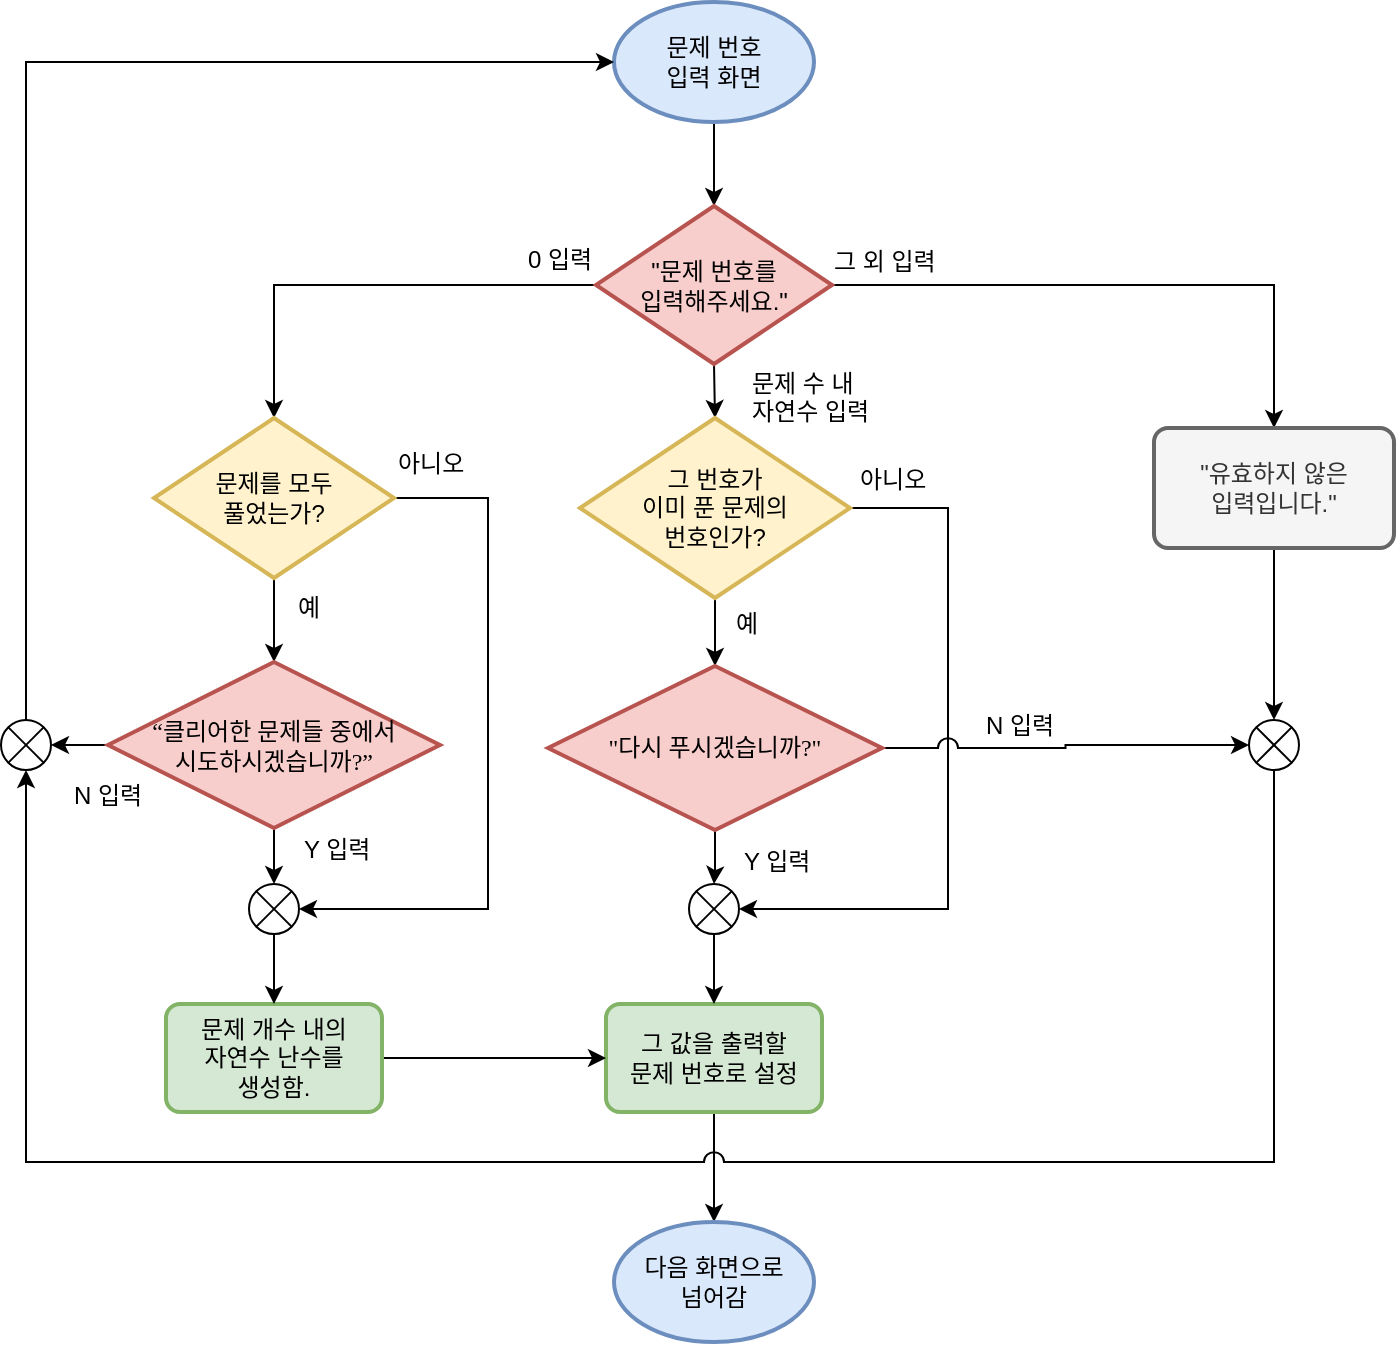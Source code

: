 <mxfile version="12.2.4" type="device" pages="1"><diagram id="zUIDfW_aNS32sDF3biS6" name="Page-1"><mxGraphModel dx="1408" dy="731" grid="0" gridSize="10" guides="1" tooltips="1" connect="1" arrows="1" fold="1" page="1" pageScale="1" pageWidth="827" pageHeight="1169" math="0" shadow="0"><root><mxCell id="0"/><mxCell id="1" parent="0"/><mxCell id="T-ZbVb0FzVxOgeQ3DfPY-1" style="edgeStyle=orthogonalEdgeStyle;rounded=0;orthogonalLoop=1;jettySize=auto;html=1;exitX=0.5;exitY=1;exitDx=0;exitDy=0;exitPerimeter=0;entryX=0.5;entryY=0;entryDx=0;entryDy=0;entryPerimeter=0;" edge="1" parent="1" source="eAGagxMjxmNpxhg_Pr0M-3" target="eAGagxMjxmNpxhg_Pr0M-5"><mxGeometry relative="1" as="geometry"/></mxCell><mxCell id="eAGagxMjxmNpxhg_Pr0M-3" value="문제 번호&lt;br&gt;입력 화면" style="strokeWidth=2;html=1;shape=mxgraph.flowchart.start_1;whiteSpace=wrap;fillColor=#dae8fc;strokeColor=#6c8ebf;" parent="1" vertex="1"><mxGeometry x="363" y="131" width="100" height="60" as="geometry"/></mxCell><mxCell id="eAGagxMjxmNpxhg_Pr0M-12" style="edgeStyle=orthogonalEdgeStyle;rounded=0;orthogonalLoop=1;jettySize=auto;html=1;exitX=0.5;exitY=1;exitDx=0;exitDy=0;exitPerimeter=0;entryX=0.5;entryY=0;entryDx=0;entryDy=0;entryPerimeter=0;" parent="1" source="eAGagxMjxmNpxhg_Pr0M-5" target="eAGagxMjxmNpxhg_Pr0M-9" edge="1"><mxGeometry relative="1" as="geometry"/></mxCell><mxCell id="eAGagxMjxmNpxhg_Pr0M-13" style="edgeStyle=orthogonalEdgeStyle;rounded=0;orthogonalLoop=1;jettySize=auto;html=1;exitX=0;exitY=0.5;exitDx=0;exitDy=0;exitPerimeter=0;entryX=0.5;entryY=0;entryDx=0;entryDy=0;entryPerimeter=0;" parent="1" source="eAGagxMjxmNpxhg_Pr0M-5" target="eAGagxMjxmNpxhg_Pr0M-8" edge="1"><mxGeometry relative="1" as="geometry"/></mxCell><mxCell id="eAGagxMjxmNpxhg_Pr0M-43" style="edgeStyle=orthogonalEdgeStyle;rounded=0;orthogonalLoop=1;jettySize=auto;html=1;exitX=1;exitY=0.5;exitDx=0;exitDy=0;exitPerimeter=0;entryX=0.5;entryY=0;entryDx=0;entryDy=0;" parent="1" source="eAGagxMjxmNpxhg_Pr0M-5" target="eAGagxMjxmNpxhg_Pr0M-11" edge="1"><mxGeometry relative="1" as="geometry"/></mxCell><mxCell id="eAGagxMjxmNpxhg_Pr0M-5" value="&quot;문제 번호를&lt;br&gt;입력해주세요.&quot;" style="strokeWidth=2;html=1;shape=mxgraph.flowchart.decision;whiteSpace=wrap;fillColor=#f8cecc;strokeColor=#b85450;" parent="1" vertex="1"><mxGeometry x="354" y="233" width="118" height="79" as="geometry"/></mxCell><mxCell id="eAGagxMjxmNpxhg_Pr0M-52" style="edgeStyle=orthogonalEdgeStyle;rounded=0;jumpStyle=arc;orthogonalLoop=1;jettySize=auto;html=1;exitX=0.5;exitY=1;exitDx=0;exitDy=0;entryX=0.5;entryY=0;entryDx=0;entryDy=0;entryPerimeter=0;" parent="1" source="eAGagxMjxmNpxhg_Pr0M-7" target="eAGagxMjxmNpxhg_Pr0M-51" edge="1"><mxGeometry relative="1" as="geometry"/></mxCell><mxCell id="eAGagxMjxmNpxhg_Pr0M-7" value="그 값을 출력할&lt;br&gt;문제 번호로 설정" style="rounded=1;whiteSpace=wrap;html=1;absoluteArcSize=1;arcSize=14;strokeWidth=2;fillColor=#d5e8d4;strokeColor=#82b366;" parent="1" vertex="1"><mxGeometry x="359" y="632" width="108" height="54" as="geometry"/></mxCell><mxCell id="eAGagxMjxmNpxhg_Pr0M-16" style="edgeStyle=orthogonalEdgeStyle;rounded=0;orthogonalLoop=1;jettySize=auto;html=1;exitX=0.5;exitY=1;exitDx=0;exitDy=0;exitPerimeter=0;entryX=0.5;entryY=0;entryDx=0;entryDy=0;entryPerimeter=0;" parent="1" source="eAGagxMjxmNpxhg_Pr0M-8" target="eAGagxMjxmNpxhg_Pr0M-14" edge="1"><mxGeometry relative="1" as="geometry"/></mxCell><mxCell id="eAGagxMjxmNpxhg_Pr0M-21" style="edgeStyle=orthogonalEdgeStyle;rounded=0;orthogonalLoop=1;jettySize=auto;html=1;exitX=1;exitY=0.5;exitDx=0;exitDy=0;exitPerimeter=0;entryX=1;entryY=0.5;entryDx=0;entryDy=0;entryPerimeter=0;" parent="1" source="eAGagxMjxmNpxhg_Pr0M-8" target="eAGagxMjxmNpxhg_Pr0M-18" edge="1"><mxGeometry relative="1" as="geometry"><Array as="points"><mxPoint x="300" y="379"/><mxPoint x="300" y="585"/></Array></mxGeometry></mxCell><mxCell id="eAGagxMjxmNpxhg_Pr0M-8" value="문제를 모두&lt;br&gt;풀었는가?" style="strokeWidth=2;html=1;shape=mxgraph.flowchart.decision;whiteSpace=wrap;fillColor=#fff2cc;strokeColor=#d6b656;" parent="1" vertex="1"><mxGeometry x="133" y="339" width="120" height="80" as="geometry"/></mxCell><mxCell id="eAGagxMjxmNpxhg_Pr0M-33" style="edgeStyle=orthogonalEdgeStyle;rounded=0;orthogonalLoop=1;jettySize=auto;html=1;exitX=0.5;exitY=1;exitDx=0;exitDy=0;exitPerimeter=0;" parent="1" source="eAGagxMjxmNpxhg_Pr0M-9" target="eAGagxMjxmNpxhg_Pr0M-32" edge="1"><mxGeometry relative="1" as="geometry"/></mxCell><mxCell id="eAGagxMjxmNpxhg_Pr0M-36" style="edgeStyle=orthogonalEdgeStyle;rounded=0;orthogonalLoop=1;jettySize=auto;html=1;exitX=1;exitY=0.5;exitDx=0;exitDy=0;exitPerimeter=0;entryX=1;entryY=0.5;entryDx=0;entryDy=0;entryPerimeter=0;" parent="1" source="eAGagxMjxmNpxhg_Pr0M-9" target="eAGagxMjxmNpxhg_Pr0M-31" edge="1"><mxGeometry relative="1" as="geometry"><Array as="points"><mxPoint x="530" y="384"/><mxPoint x="530" y="585"/></Array></mxGeometry></mxCell><mxCell id="eAGagxMjxmNpxhg_Pr0M-9" value="그 번호가&lt;br&gt;이미 푼 문제의&lt;br&gt;번호인가?" style="strokeWidth=2;html=1;shape=mxgraph.flowchart.decision;whiteSpace=wrap;fillColor=#fff2cc;strokeColor=#d6b656;" parent="1" vertex="1"><mxGeometry x="346" y="339" width="135" height="90" as="geometry"/></mxCell><mxCell id="eAGagxMjxmNpxhg_Pr0M-48" style="edgeStyle=orthogonalEdgeStyle;rounded=0;jumpStyle=arc;orthogonalLoop=1;jettySize=auto;html=1;exitX=0.5;exitY=1;exitDx=0;exitDy=0;entryX=0.5;entryY=0;entryDx=0;entryDy=0;entryPerimeter=0;" parent="1" source="eAGagxMjxmNpxhg_Pr0M-11" target="eAGagxMjxmNpxhg_Pr0M-46" edge="1"><mxGeometry relative="1" as="geometry"/></mxCell><mxCell id="eAGagxMjxmNpxhg_Pr0M-11" value="&quot;유효하지 않은&lt;br&gt;입력입니다.&quot;" style="rounded=1;whiteSpace=wrap;html=1;absoluteArcSize=1;arcSize=14;strokeWidth=2;fillColor=#f5f5f5;strokeColor=#666666;fontColor=#333333;" parent="1" vertex="1"><mxGeometry x="633" y="344" width="120" height="60" as="geometry"/></mxCell><mxCell id="eAGagxMjxmNpxhg_Pr0M-20" style="edgeStyle=orthogonalEdgeStyle;rounded=0;orthogonalLoop=1;jettySize=auto;html=1;exitX=0.5;exitY=1;exitDx=0;exitDy=0;exitPerimeter=0;entryX=0.5;entryY=0;entryDx=0;entryDy=0;entryPerimeter=0;" parent="1" source="eAGagxMjxmNpxhg_Pr0M-14" target="eAGagxMjxmNpxhg_Pr0M-18" edge="1"><mxGeometry relative="1" as="geometry"/></mxCell><mxCell id="eAGagxMjxmNpxhg_Pr0M-29" style="edgeStyle=orthogonalEdgeStyle;rounded=0;orthogonalLoop=1;jettySize=auto;html=1;exitX=0;exitY=0.5;exitDx=0;exitDy=0;exitPerimeter=0;entryX=1;entryY=0.5;entryDx=0;entryDy=0;entryPerimeter=0;" parent="1" source="eAGagxMjxmNpxhg_Pr0M-14" target="eAGagxMjxmNpxhg_Pr0M-27" edge="1"><mxGeometry relative="1" as="geometry"/></mxCell><mxCell id="eAGagxMjxmNpxhg_Pr0M-14" value="&lt;span id=&quot;docs-internal-guid-17b9d5ad-7fff-914e-1d65-e6f308b51f35&quot;&gt;&lt;span style=&quot;font-family: &amp;#34;malgun gothic&amp;#34; ; background-color: transparent ; vertical-align: baseline ; white-space: pre-wrap&quot;&gt;&lt;font style=&quot;font-size: 12px&quot;&gt;“클리어한 문제들 중에서&lt;br/&gt;시도하시겠습니까?”&lt;/font&gt;&lt;/span&gt;&lt;/span&gt;" style="strokeWidth=2;html=1;shape=mxgraph.flowchart.decision;whiteSpace=wrap;fillColor=#f8cecc;strokeColor=#b85450;" parent="1" vertex="1"><mxGeometry x="110" y="461" width="166" height="83" as="geometry"/></mxCell><mxCell id="eAGagxMjxmNpxhg_Pr0M-40" style="edgeStyle=orthogonalEdgeStyle;rounded=0;orthogonalLoop=1;jettySize=auto;html=1;exitX=1;exitY=0.5;exitDx=0;exitDy=0;entryX=0;entryY=0.5;entryDx=0;entryDy=0;" parent="1" source="eAGagxMjxmNpxhg_Pr0M-15" target="eAGagxMjxmNpxhg_Pr0M-7" edge="1"><mxGeometry relative="1" as="geometry"/></mxCell><mxCell id="eAGagxMjxmNpxhg_Pr0M-15" value="문제 개수 내의&lt;br&gt;자연수 난수를&lt;br&gt;생성함." style="rounded=1;whiteSpace=wrap;html=1;absoluteArcSize=1;arcSize=14;strokeWidth=2;fillColor=#d5e8d4;strokeColor=#82b366;" parent="1" vertex="1"><mxGeometry x="139" y="632" width="108" height="54" as="geometry"/></mxCell><mxCell id="eAGagxMjxmNpxhg_Pr0M-24" style="edgeStyle=orthogonalEdgeStyle;rounded=0;orthogonalLoop=1;jettySize=auto;html=1;exitX=0.5;exitY=1;exitDx=0;exitDy=0;exitPerimeter=0;entryX=0.5;entryY=0;entryDx=0;entryDy=0;" parent="1" source="eAGagxMjxmNpxhg_Pr0M-18" target="eAGagxMjxmNpxhg_Pr0M-15" edge="1"><mxGeometry relative="1" as="geometry"/></mxCell><mxCell id="eAGagxMjxmNpxhg_Pr0M-18" value="" style="verticalLabelPosition=bottom;verticalAlign=top;html=1;shape=mxgraph.flowchart.or;" parent="1" vertex="1"><mxGeometry x="180.5" y="572" width="25" height="25" as="geometry"/></mxCell><mxCell id="eAGagxMjxmNpxhg_Pr0M-22" value="아니오" style="text;html=1;resizable=0;points=[];autosize=1;align=left;verticalAlign=top;spacingTop=-4;" parent="1" vertex="1"><mxGeometry x="253" y="352" width="46" height="14" as="geometry"/></mxCell><mxCell id="eAGagxMjxmNpxhg_Pr0M-23" value="예" style="text;html=1;resizable=0;points=[];autosize=1;align=left;verticalAlign=top;spacingTop=-4;" parent="1" vertex="1"><mxGeometry x="203" y="424" width="22" height="14" as="geometry"/></mxCell><mxCell id="eAGagxMjxmNpxhg_Pr0M-25" value="Y 입력" style="text;html=1;resizable=0;points=[];autosize=1;align=left;verticalAlign=top;spacingTop=-4;" parent="1" vertex="1"><mxGeometry x="206" y="545" width="45" height="14" as="geometry"/></mxCell><mxCell id="eAGagxMjxmNpxhg_Pr0M-28" style="edgeStyle=orthogonalEdgeStyle;rounded=0;orthogonalLoop=1;jettySize=auto;html=1;exitX=0.5;exitY=0;exitDx=0;exitDy=0;exitPerimeter=0;entryX=0;entryY=0.5;entryDx=0;entryDy=0;entryPerimeter=0;" parent="1" source="eAGagxMjxmNpxhg_Pr0M-27" target="eAGagxMjxmNpxhg_Pr0M-3" edge="1"><mxGeometry relative="1" as="geometry"/></mxCell><mxCell id="eAGagxMjxmNpxhg_Pr0M-27" value="" style="verticalLabelPosition=bottom;verticalAlign=top;html=1;shape=mxgraph.flowchart.or;" parent="1" vertex="1"><mxGeometry x="56.5" y="490" width="25" height="25" as="geometry"/></mxCell><mxCell id="eAGagxMjxmNpxhg_Pr0M-30" value="N 입력" style="text;html=1;resizable=0;points=[];autosize=1;align=left;verticalAlign=top;spacingTop=-4;" parent="1" vertex="1"><mxGeometry x="91" y="518" width="46" height="14" as="geometry"/></mxCell><mxCell id="eAGagxMjxmNpxhg_Pr0M-35" style="edgeStyle=orthogonalEdgeStyle;rounded=0;orthogonalLoop=1;jettySize=auto;html=1;exitX=0.5;exitY=1;exitDx=0;exitDy=0;exitPerimeter=0;" parent="1" source="eAGagxMjxmNpxhg_Pr0M-31" target="eAGagxMjxmNpxhg_Pr0M-7" edge="1"><mxGeometry relative="1" as="geometry"/></mxCell><mxCell id="eAGagxMjxmNpxhg_Pr0M-31" value="" style="verticalLabelPosition=bottom;verticalAlign=top;html=1;shape=mxgraph.flowchart.or;" parent="1" vertex="1"><mxGeometry x="400.5" y="572" width="25" height="25" as="geometry"/></mxCell><mxCell id="eAGagxMjxmNpxhg_Pr0M-34" style="edgeStyle=orthogonalEdgeStyle;rounded=0;orthogonalLoop=1;jettySize=auto;html=1;exitX=0.5;exitY=1;exitDx=0;exitDy=0;exitPerimeter=0;" parent="1" source="eAGagxMjxmNpxhg_Pr0M-32" target="eAGagxMjxmNpxhg_Pr0M-31" edge="1"><mxGeometry relative="1" as="geometry"/></mxCell><mxCell id="eAGagxMjxmNpxhg_Pr0M-47" style="edgeStyle=orthogonalEdgeStyle;rounded=0;orthogonalLoop=1;jettySize=auto;html=1;exitX=1;exitY=0.5;exitDx=0;exitDy=0;exitPerimeter=0;entryX=0;entryY=0.5;entryDx=0;entryDy=0;entryPerimeter=0;jumpStyle=arc;jumpSize=10;" parent="1" source="eAGagxMjxmNpxhg_Pr0M-32" target="eAGagxMjxmNpxhg_Pr0M-46" edge="1"><mxGeometry relative="1" as="geometry"/></mxCell><mxCell id="eAGagxMjxmNpxhg_Pr0M-32" value="&lt;span id=&quot;docs-internal-guid-74f08bc0-7fff-af83-f4a4-70076afe956d&quot;&gt;&lt;span style=&quot;font-family: &amp;#34;malgun gothic&amp;#34; ; background-color: transparent ; vertical-align: baseline ; white-space: pre-wrap&quot;&gt;&lt;font style=&quot;font-size: 12px&quot;&gt;&quot;다시 푸시겠습니까?&quot;&lt;/font&gt;&lt;/span&gt;&lt;/span&gt;" style="strokeWidth=2;html=1;shape=mxgraph.flowchart.decision;whiteSpace=wrap;fillColor=#f8cecc;strokeColor=#b85450;" parent="1" vertex="1"><mxGeometry x="330" y="463" width="167" height="82" as="geometry"/></mxCell><mxCell id="eAGagxMjxmNpxhg_Pr0M-37" value="아니오" style="text;html=1;resizable=0;points=[];autosize=1;align=left;verticalAlign=top;spacingTop=-4;" parent="1" vertex="1"><mxGeometry x="484" y="360" width="46" height="14" as="geometry"/></mxCell><mxCell id="eAGagxMjxmNpxhg_Pr0M-38" value="예" style="text;html=1;resizable=0;points=[];autosize=1;align=left;verticalAlign=top;spacingTop=-4;" parent="1" vertex="1"><mxGeometry x="422" y="432" width="22" height="14" as="geometry"/></mxCell><mxCell id="eAGagxMjxmNpxhg_Pr0M-39" value="Y 입력" style="text;html=1;resizable=0;points=[];autosize=1;align=left;verticalAlign=top;spacingTop=-4;" parent="1" vertex="1"><mxGeometry x="426" y="551" width="45" height="14" as="geometry"/></mxCell><mxCell id="eAGagxMjxmNpxhg_Pr0M-41" value="0 입력" style="text;html=1;resizable=0;points=[];autosize=1;align=left;verticalAlign=top;spacingTop=-4;" parent="1" vertex="1"><mxGeometry x="318" y="250" width="44" height="14" as="geometry"/></mxCell><mxCell id="eAGagxMjxmNpxhg_Pr0M-42" value="문제 수 내&lt;br&gt;자연수 입력" style="text;html=1;resizable=0;points=[];autosize=1;align=left;verticalAlign=top;spacingTop=-4;" parent="1" vertex="1"><mxGeometry x="430" y="312" width="73" height="28" as="geometry"/></mxCell><mxCell id="eAGagxMjxmNpxhg_Pr0M-44" value="그 외 입력" style="text;html=1;resizable=0;points=[];autosize=1;align=left;verticalAlign=top;spacingTop=-4;" parent="1" vertex="1"><mxGeometry x="471" y="251" width="65" height="14" as="geometry"/></mxCell><mxCell id="eAGagxMjxmNpxhg_Pr0M-49" style="edgeStyle=orthogonalEdgeStyle;rounded=0;jumpStyle=arc;orthogonalLoop=1;jettySize=auto;html=1;exitX=0.5;exitY=1;exitDx=0;exitDy=0;exitPerimeter=0;entryX=0.5;entryY=1;entryDx=0;entryDy=0;entryPerimeter=0;jumpSize=10;" parent="1" source="eAGagxMjxmNpxhg_Pr0M-46" target="eAGagxMjxmNpxhg_Pr0M-27" edge="1"><mxGeometry relative="1" as="geometry"><Array as="points"><mxPoint x="693" y="711"/><mxPoint x="69" y="711"/></Array></mxGeometry></mxCell><mxCell id="eAGagxMjxmNpxhg_Pr0M-46" value="" style="verticalLabelPosition=bottom;verticalAlign=top;html=1;shape=mxgraph.flowchart.or;" parent="1" vertex="1"><mxGeometry x="680.5" y="490" width="25" height="25" as="geometry"/></mxCell><mxCell id="eAGagxMjxmNpxhg_Pr0M-51" value="다음 화면으로&lt;br&gt;넘어감" style="strokeWidth=2;html=1;shape=mxgraph.flowchart.start_1;whiteSpace=wrap;fillColor=#dae8fc;strokeColor=#6c8ebf;" parent="1" vertex="1"><mxGeometry x="363" y="741" width="100" height="60" as="geometry"/></mxCell><mxCell id="eAGagxMjxmNpxhg_Pr0M-53" value="N 입력" style="text;html=1;resizable=0;points=[];autosize=1;align=left;verticalAlign=top;spacingTop=-4;" parent="1" vertex="1"><mxGeometry x="547" y="483" width="46" height="14" as="geometry"/></mxCell></root></mxGraphModel></diagram></mxfile>